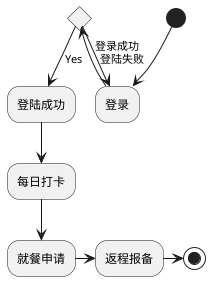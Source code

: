 @startuml
(*)  --> "登录"
If "登录成功" then
--> [Yes] "登陆成功"
--> "每日打卡"
--> "就餐申请"
-> "返程报备"
-> (*)
else
--> [登陆失败]"登录"
Endif

@enduml